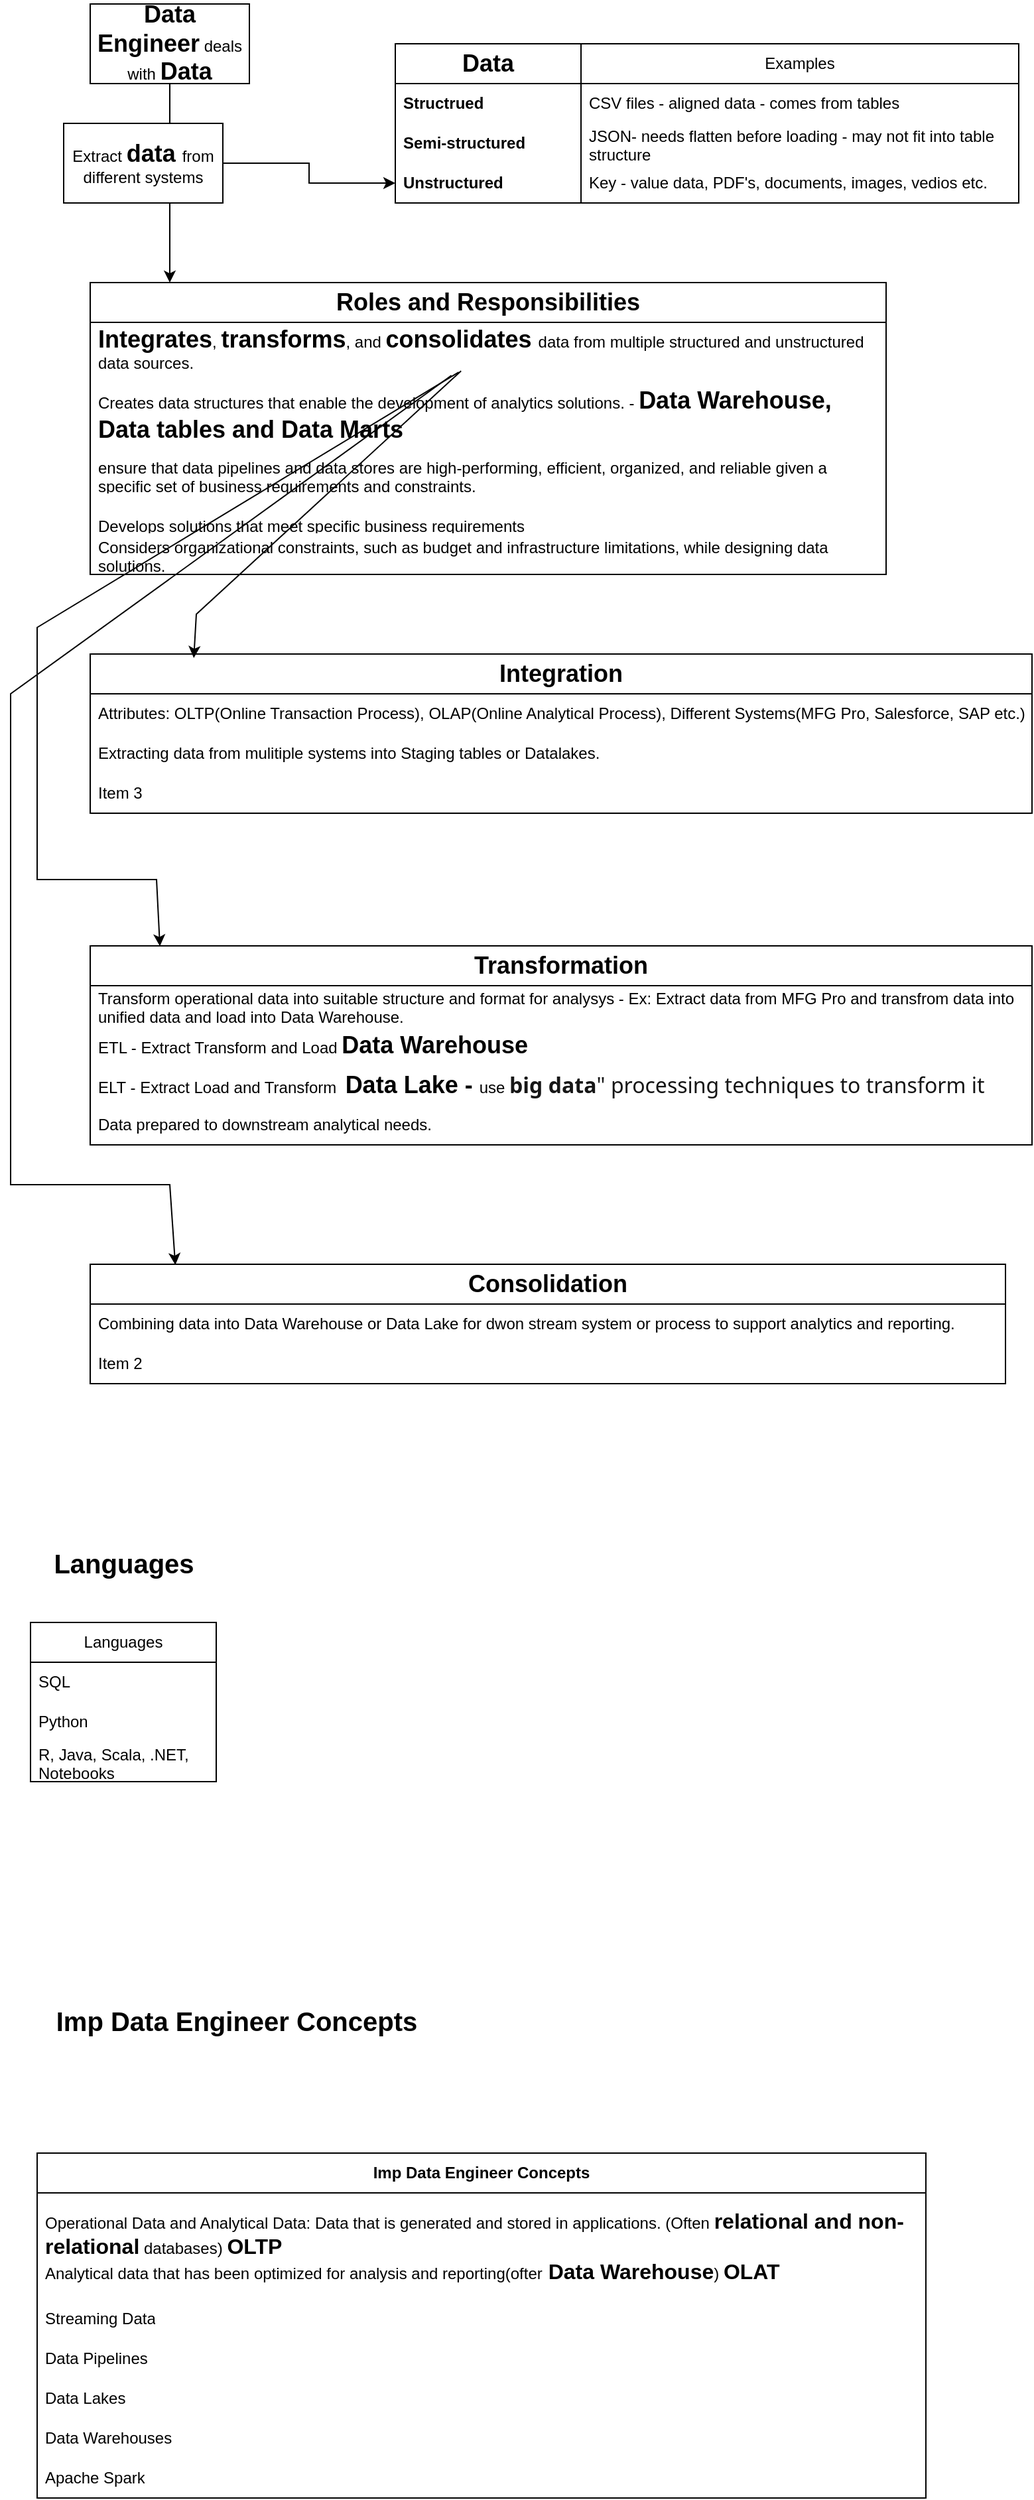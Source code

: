 <mxfile version="24.8.4">
  <diagram name="Page-1" id="YhIZirmxtG8EMKiJ8WyT">
    <mxGraphModel dx="1361" dy="699" grid="1" gridSize="10" guides="1" tooltips="1" connect="1" arrows="1" fold="1" page="1" pageScale="1" pageWidth="827" pageHeight="1169" math="0" shadow="0">
      <root>
        <mxCell id="0" />
        <mxCell id="1" parent="0" />
        <mxCell id="YhDnHm-8JCX_9w6hxJCG-3" value="" style="edgeStyle=orthogonalEdgeStyle;rounded=0;orthogonalLoop=1;jettySize=auto;html=1;" edge="1" parent="1" source="YhDnHm-8JCX_9w6hxJCG-1">
          <mxGeometry relative="1" as="geometry">
            <mxPoint x="140" y="270" as="targetPoint" />
          </mxGeometry>
        </mxCell>
        <mxCell id="YhDnHm-8JCX_9w6hxJCG-1" value="&lt;b&gt;&lt;font style=&quot;font-size: 18px;&quot;&gt;Data Engineer&lt;/font&gt;&lt;/b&gt; deals with &lt;b&gt;&lt;font style=&quot;font-size: 18px;&quot;&gt;Data&lt;/font&gt;&lt;/b&gt;" style="whiteSpace=wrap;html=1;" vertex="1" parent="1">
          <mxGeometry x="80" y="60" width="120" height="60" as="geometry" />
        </mxCell>
        <mxCell id="YhDnHm-8JCX_9w6hxJCG-4" value="&lt;b&gt;&lt;font style=&quot;font-size: 18px;&quot;&gt;Roles and Responsibilities&lt;/font&gt;&lt;/b&gt;" style="swimlane;fontStyle=0;childLayout=stackLayout;horizontal=1;startSize=30;horizontalStack=0;resizeParent=1;resizeParentMax=0;resizeLast=0;collapsible=1;marginBottom=0;whiteSpace=wrap;html=1;" vertex="1" parent="1">
          <mxGeometry x="80" y="270" width="600" height="220" as="geometry" />
        </mxCell>
        <mxCell id="YhDnHm-8JCX_9w6hxJCG-5" value="&lt;b&gt;&lt;font style=&quot;font-size: 18px;&quot;&gt;Integrates&lt;/font&gt;&lt;/b&gt;, &lt;b&gt;&lt;font style=&quot;font-size: 18px;&quot;&gt;transforms&lt;/font&gt;&lt;/b&gt;, and &lt;b&gt;&lt;font style=&quot;font-size: 18px;&quot;&gt;consolidates &lt;/font&gt;&lt;/b&gt;data from multiple structured and unstructured data sources." style="text;strokeColor=none;fillColor=none;align=left;verticalAlign=middle;spacingLeft=4;spacingRight=4;overflow=hidden;points=[[0,0.5],[1,0.5]];portConstraint=eastwest;rotatable=0;whiteSpace=wrap;html=1;" vertex="1" parent="YhDnHm-8JCX_9w6hxJCG-4">
          <mxGeometry y="30" width="600" height="40" as="geometry" />
        </mxCell>
        <mxCell id="YhDnHm-8JCX_9w6hxJCG-6" value="Creates data structures that enable the development of analytics solutions. - &lt;b&gt;&lt;font style=&quot;font-size: 18px;&quot;&gt;Data Warehouse, Data tables and Data Marts&lt;/font&gt;&lt;/b&gt;" style="text;strokeColor=none;fillColor=none;align=left;verticalAlign=middle;spacingLeft=4;spacingRight=4;overflow=hidden;points=[[0,0.5],[1,0.5]];portConstraint=eastwest;rotatable=0;whiteSpace=wrap;html=1;" vertex="1" parent="YhDnHm-8JCX_9w6hxJCG-4">
          <mxGeometry y="70" width="600" height="60" as="geometry" />
        </mxCell>
        <mxCell id="YhDnHm-8JCX_9w6hxJCG-7" value="ensure that data pipelines and data stores are high-performing, efficient, organized, and reliable&amp;nbsp;given a specific set of business requirements and constraints." style="text;strokeColor=none;fillColor=none;align=left;verticalAlign=middle;spacingLeft=4;spacingRight=4;overflow=hidden;points=[[0,0.5],[1,0.5]];portConstraint=eastwest;rotatable=0;whiteSpace=wrap;html=1;" vertex="1" parent="YhDnHm-8JCX_9w6hxJCG-4">
          <mxGeometry y="130" width="600" height="30" as="geometry" />
        </mxCell>
        <mxCell id="YhDnHm-8JCX_9w6hxJCG-8" value="&#xa;Develops solutions that meet specific business requirements&#xa;&#xa;" style="text;strokeColor=none;fillColor=none;align=left;verticalAlign=middle;spacingLeft=4;spacingRight=4;overflow=hidden;points=[[0,0.5],[1,0.5]];portConstraint=eastwest;rotatable=0;whiteSpace=wrap;html=1;" vertex="1" parent="YhDnHm-8JCX_9w6hxJCG-4">
          <mxGeometry y="160" width="600" height="30" as="geometry" />
        </mxCell>
        <mxCell id="YhDnHm-8JCX_9w6hxJCG-9" value="Considers organizational constraints, such as budget and infrastructure limitations, while designing data solutions." style="text;strokeColor=none;fillColor=none;align=left;verticalAlign=middle;spacingLeft=4;spacingRight=4;overflow=hidden;points=[[0,0.5],[1,0.5]];portConstraint=eastwest;rotatable=0;whiteSpace=wrap;html=1;" vertex="1" parent="YhDnHm-8JCX_9w6hxJCG-4">
          <mxGeometry y="190" width="600" height="30" as="geometry" />
        </mxCell>
        <mxCell id="YhDnHm-8JCX_9w6hxJCG-19" value="" style="edgeStyle=orthogonalEdgeStyle;rounded=0;orthogonalLoop=1;jettySize=auto;html=1;" edge="1" parent="1" source="YhDnHm-8JCX_9w6hxJCG-12" target="YhDnHm-8JCX_9w6hxJCG-18">
          <mxGeometry relative="1" as="geometry" />
        </mxCell>
        <mxCell id="YhDnHm-8JCX_9w6hxJCG-12" value="&lt;span style=&quot;text-wrap-mode: nowrap;&quot;&gt;Extract&amp;nbsp;&lt;/span&gt;&lt;b style=&quot;text-wrap-mode: nowrap;&quot;&gt;&lt;font style=&quot;font-size: 18px;&quot;&gt;data&amp;nbsp;&lt;/font&gt;&lt;/b&gt;&lt;span style=&quot;text-wrap-mode: nowrap;&quot;&gt;from different systems&lt;/span&gt;" style="whiteSpace=wrap;html=1;" vertex="1" parent="1">
          <mxGeometry x="60" y="150" width="120" height="60" as="geometry" />
        </mxCell>
        <mxCell id="YhDnHm-8JCX_9w6hxJCG-15" value="&lt;b&gt;&lt;font style=&quot;font-size: 18px;&quot;&gt;Data&lt;/font&gt;&lt;/b&gt;" style="swimlane;fontStyle=0;childLayout=stackLayout;horizontal=1;startSize=30;horizontalStack=0;resizeParent=1;resizeParentMax=0;resizeLast=0;collapsible=1;marginBottom=0;whiteSpace=wrap;html=1;" vertex="1" parent="1">
          <mxGeometry x="310" y="90" width="140" height="120" as="geometry" />
        </mxCell>
        <mxCell id="YhDnHm-8JCX_9w6hxJCG-16" value="&lt;b&gt;Structrued&lt;/b&gt;" style="text;strokeColor=none;fillColor=none;align=left;verticalAlign=middle;spacingLeft=4;spacingRight=4;overflow=hidden;points=[[0,0.5],[1,0.5]];portConstraint=eastwest;rotatable=0;whiteSpace=wrap;html=1;" vertex="1" parent="YhDnHm-8JCX_9w6hxJCG-15">
          <mxGeometry y="30" width="140" height="30" as="geometry" />
        </mxCell>
        <mxCell id="YhDnHm-8JCX_9w6hxJCG-17" value="&lt;b&gt;Semi-structured&amp;nbsp;&lt;/b&gt;" style="text;strokeColor=none;fillColor=none;align=left;verticalAlign=middle;spacingLeft=4;spacingRight=4;overflow=hidden;points=[[0,0.5],[1,0.5]];portConstraint=eastwest;rotatable=0;whiteSpace=wrap;html=1;" vertex="1" parent="YhDnHm-8JCX_9w6hxJCG-15">
          <mxGeometry y="60" width="140" height="30" as="geometry" />
        </mxCell>
        <mxCell id="YhDnHm-8JCX_9w6hxJCG-18" value="&lt;b&gt;Unstructured&amp;nbsp;&lt;/b&gt;" style="text;strokeColor=none;fillColor=none;align=left;verticalAlign=middle;spacingLeft=4;spacingRight=4;overflow=hidden;points=[[0,0.5],[1,0.5]];portConstraint=eastwest;rotatable=0;whiteSpace=wrap;html=1;" vertex="1" parent="YhDnHm-8JCX_9w6hxJCG-15">
          <mxGeometry y="90" width="140" height="30" as="geometry" />
        </mxCell>
        <mxCell id="YhDnHm-8JCX_9w6hxJCG-20" value="Examples" style="swimlane;fontStyle=0;childLayout=stackLayout;horizontal=1;startSize=30;horizontalStack=0;resizeParent=1;resizeParentMax=0;resizeLast=0;collapsible=1;marginBottom=0;whiteSpace=wrap;html=1;" vertex="1" parent="1">
          <mxGeometry x="450" y="90" width="330" height="120" as="geometry" />
        </mxCell>
        <mxCell id="YhDnHm-8JCX_9w6hxJCG-21" value="CSV files - aligned data - comes from tables&amp;nbsp;" style="text;strokeColor=none;fillColor=none;align=left;verticalAlign=middle;spacingLeft=4;spacingRight=4;overflow=hidden;points=[[0,0.5],[1,0.5]];portConstraint=eastwest;rotatable=0;whiteSpace=wrap;html=1;" vertex="1" parent="YhDnHm-8JCX_9w6hxJCG-20">
          <mxGeometry y="30" width="330" height="30" as="geometry" />
        </mxCell>
        <mxCell id="YhDnHm-8JCX_9w6hxJCG-22" value="JSON- needs flatten before loading - may not fit into table structure" style="text;strokeColor=none;fillColor=none;align=left;verticalAlign=middle;spacingLeft=4;spacingRight=4;overflow=hidden;points=[[0,0.5],[1,0.5]];portConstraint=eastwest;rotatable=0;whiteSpace=wrap;html=1;" vertex="1" parent="YhDnHm-8JCX_9w6hxJCG-20">
          <mxGeometry y="60" width="330" height="30" as="geometry" />
        </mxCell>
        <mxCell id="YhDnHm-8JCX_9w6hxJCG-23" value="Key - value data, PDF&#39;s, documents, images, vedios etc." style="text;strokeColor=none;fillColor=none;align=left;verticalAlign=middle;spacingLeft=4;spacingRight=4;overflow=hidden;points=[[0,0.5],[1,0.5]];portConstraint=eastwest;rotatable=0;whiteSpace=wrap;html=1;" vertex="1" parent="YhDnHm-8JCX_9w6hxJCG-20">
          <mxGeometry y="90" width="330" height="30" as="geometry" />
        </mxCell>
        <mxCell id="YhDnHm-8JCX_9w6hxJCG-26" value="&lt;b&gt;&lt;font style=&quot;font-size: 18px;&quot;&gt;Integration&lt;/font&gt;&lt;/b&gt;" style="swimlane;fontStyle=0;childLayout=stackLayout;horizontal=1;startSize=30;horizontalStack=0;resizeParent=1;resizeParentMax=0;resizeLast=0;collapsible=1;marginBottom=0;whiteSpace=wrap;html=1;" vertex="1" parent="1">
          <mxGeometry x="80" y="550" width="710" height="120" as="geometry" />
        </mxCell>
        <mxCell id="YhDnHm-8JCX_9w6hxJCG-27" value="Attributes: OLTP(Online Transaction Process), OLAP(Online Analytical Process), Different Systems(MFG Pro, Salesforce, SAP etc.)" style="text;strokeColor=none;fillColor=none;align=left;verticalAlign=middle;spacingLeft=4;spacingRight=4;overflow=hidden;points=[[0,0.5],[1,0.5]];portConstraint=eastwest;rotatable=0;whiteSpace=wrap;html=1;" vertex="1" parent="YhDnHm-8JCX_9w6hxJCG-26">
          <mxGeometry y="30" width="710" height="30" as="geometry" />
        </mxCell>
        <mxCell id="YhDnHm-8JCX_9w6hxJCG-28" value="Extracting data from mulitiple systems into Staging tables or Datalakes." style="text;strokeColor=none;fillColor=none;align=left;verticalAlign=middle;spacingLeft=4;spacingRight=4;overflow=hidden;points=[[0,0.5],[1,0.5]];portConstraint=eastwest;rotatable=0;whiteSpace=wrap;html=1;" vertex="1" parent="YhDnHm-8JCX_9w6hxJCG-26">
          <mxGeometry y="60" width="710" height="30" as="geometry" />
        </mxCell>
        <mxCell id="YhDnHm-8JCX_9w6hxJCG-29" value="Item 3" style="text;strokeColor=none;fillColor=none;align=left;verticalAlign=middle;spacingLeft=4;spacingRight=4;overflow=hidden;points=[[0,0.5],[1,0.5]];portConstraint=eastwest;rotatable=0;whiteSpace=wrap;html=1;" vertex="1" parent="YhDnHm-8JCX_9w6hxJCG-26">
          <mxGeometry y="90" width="710" height="30" as="geometry" />
        </mxCell>
        <mxCell id="YhDnHm-8JCX_9w6hxJCG-31" value="" style="endArrow=classic;html=1;rounded=0;entryX=0.11;entryY=0.025;entryDx=0;entryDy=0;entryPerimeter=0;exitX=0.466;exitY=0.916;exitDx=0;exitDy=0;exitPerimeter=0;" edge="1" parent="1" source="YhDnHm-8JCX_9w6hxJCG-5" target="YhDnHm-8JCX_9w6hxJCG-26">
          <mxGeometry width="50" height="50" relative="1" as="geometry">
            <mxPoint x="390" y="410" as="sourcePoint" />
            <mxPoint x="440" y="360" as="targetPoint" />
            <Array as="points">
              <mxPoint x="160" y="520" />
            </Array>
          </mxGeometry>
        </mxCell>
        <mxCell id="YhDnHm-8JCX_9w6hxJCG-32" value="" style="endArrow=classic;html=1;rounded=0;exitX=0.463;exitY=0.94;exitDx=0;exitDy=0;exitPerimeter=0;entryX=0.074;entryY=0.002;entryDx=0;entryDy=0;entryPerimeter=0;" edge="1" parent="1" source="YhDnHm-8JCX_9w6hxJCG-5" target="YhDnHm-8JCX_9w6hxJCG-34">
          <mxGeometry width="50" height="50" relative="1" as="geometry">
            <mxPoint x="359" y="503" as="sourcePoint" />
            <mxPoint x="130" y="730" as="targetPoint" />
            <Array as="points">
              <mxPoint x="40" y="530" />
              <mxPoint x="40" y="720" />
              <mxPoint x="130" y="720" />
            </Array>
          </mxGeometry>
        </mxCell>
        <mxCell id="YhDnHm-8JCX_9w6hxJCG-33" value="" style="endArrow=classic;html=1;rounded=0;entryX=0.093;entryY=0.006;entryDx=0;entryDy=0;entryPerimeter=0;" edge="1" parent="1" source="YhDnHm-8JCX_9w6hxJCG-5" target="YhDnHm-8JCX_9w6hxJCG-38">
          <mxGeometry width="50" height="50" relative="1" as="geometry">
            <mxPoint x="360" y="390" as="sourcePoint" />
            <mxPoint x="142.72" y="1057.6" as="targetPoint" />
            <Array as="points">
              <mxPoint x="20" y="580" />
              <mxPoint x="20" y="950" />
              <mxPoint x="140" y="950" />
            </Array>
          </mxGeometry>
        </mxCell>
        <mxCell id="YhDnHm-8JCX_9w6hxJCG-34" value="&lt;b&gt;&lt;font style=&quot;font-size: 18px;&quot;&gt;Transformation&lt;/font&gt;&lt;/b&gt;" style="swimlane;fontStyle=0;childLayout=stackLayout;horizontal=1;startSize=30;horizontalStack=0;resizeParent=1;resizeParentMax=0;resizeLast=0;collapsible=1;marginBottom=0;whiteSpace=wrap;html=1;" vertex="1" parent="1">
          <mxGeometry x="80" y="770" width="710" height="150" as="geometry" />
        </mxCell>
        <mxCell id="YhDnHm-8JCX_9w6hxJCG-35" value="Transform operational data into suitable structure and format for analysys - Ex: Extract data from MFG Pro and transfrom data into unified data and load into Data Warehouse." style="text;strokeColor=none;fillColor=none;align=left;verticalAlign=middle;spacingLeft=4;spacingRight=4;overflow=hidden;points=[[0,0.5],[1,0.5]];portConstraint=eastwest;rotatable=0;whiteSpace=wrap;html=1;" vertex="1" parent="YhDnHm-8JCX_9w6hxJCG-34">
          <mxGeometry y="30" width="710" height="30" as="geometry" />
        </mxCell>
        <mxCell id="YhDnHm-8JCX_9w6hxJCG-36" value="ETL - Extract Transform and Load &lt;b&gt;&lt;font style=&quot;font-size: 18px;&quot;&gt;Data Warehouse&lt;/font&gt;&lt;/b&gt;" style="text;strokeColor=none;fillColor=none;align=left;verticalAlign=middle;spacingLeft=4;spacingRight=4;overflow=hidden;points=[[0,0.5],[1,0.5]];portConstraint=eastwest;rotatable=0;whiteSpace=wrap;html=1;" vertex="1" parent="YhDnHm-8JCX_9w6hxJCG-34">
          <mxGeometry y="60" width="710" height="30" as="geometry" />
        </mxCell>
        <mxCell id="YhDnHm-8JCX_9w6hxJCG-37" value="ELT - Extract Load and Transform&amp;nbsp; &lt;font style=&quot;&quot;&gt;&lt;b style=&quot;font-size: 18px;&quot;&gt;Data Lake - &lt;/b&gt;&lt;font style=&quot;font-size: 12px;&quot;&gt;use&amp;nbsp;&lt;/font&gt;&lt;/font&gt;&lt;span style=&quot;color: rgb(22, 22, 22); font-family: &amp;quot;Segoe UI&amp;quot;, SegoeUI, &amp;quot;Helvetica Neue&amp;quot;, Helvetica, Arial, sans-serif; font-size: 16px; background-color: rgb(255, 255, 255);&quot;&gt;&lt;b&gt;big data&lt;/b&gt;&quot; processing techniques to transform it&lt;/span&gt;" style="text;strokeColor=none;fillColor=none;align=left;verticalAlign=middle;spacingLeft=4;spacingRight=4;overflow=hidden;points=[[0,0.5],[1,0.5]];portConstraint=eastwest;rotatable=0;whiteSpace=wrap;html=1;" vertex="1" parent="YhDnHm-8JCX_9w6hxJCG-34">
          <mxGeometry y="90" width="710" height="30" as="geometry" />
        </mxCell>
        <mxCell id="YhDnHm-8JCX_9w6hxJCG-42" value="Data prepared to downstream analytical needs." style="text;strokeColor=none;fillColor=none;align=left;verticalAlign=middle;spacingLeft=4;spacingRight=4;overflow=hidden;points=[[0,0.5],[1,0.5]];portConstraint=eastwest;rotatable=0;whiteSpace=wrap;html=1;" vertex="1" parent="YhDnHm-8JCX_9w6hxJCG-34">
          <mxGeometry y="120" width="710" height="30" as="geometry" />
        </mxCell>
        <mxCell id="YhDnHm-8JCX_9w6hxJCG-38" value="&lt;b&gt;&lt;font style=&quot;font-size: 18px;&quot;&gt;Consolidation&lt;/font&gt;&lt;/b&gt;" style="swimlane;fontStyle=0;childLayout=stackLayout;horizontal=1;startSize=30;horizontalStack=0;resizeParent=1;resizeParentMax=0;resizeLast=0;collapsible=1;marginBottom=0;whiteSpace=wrap;html=1;" vertex="1" parent="1">
          <mxGeometry x="80" y="1010" width="690" height="90" as="geometry" />
        </mxCell>
        <mxCell id="YhDnHm-8JCX_9w6hxJCG-39" value="Combining data into Data Warehouse or Data Lake for dwon stream system or process to support analytics and reporting." style="text;strokeColor=none;fillColor=none;align=left;verticalAlign=middle;spacingLeft=4;spacingRight=4;overflow=hidden;points=[[0,0.5],[1,0.5]];portConstraint=eastwest;rotatable=0;whiteSpace=wrap;html=1;" vertex="1" parent="YhDnHm-8JCX_9w6hxJCG-38">
          <mxGeometry y="30" width="690" height="30" as="geometry" />
        </mxCell>
        <mxCell id="YhDnHm-8JCX_9w6hxJCG-40" value="Item 2" style="text;strokeColor=none;fillColor=none;align=left;verticalAlign=middle;spacingLeft=4;spacingRight=4;overflow=hidden;points=[[0,0.5],[1,0.5]];portConstraint=eastwest;rotatable=0;whiteSpace=wrap;html=1;" vertex="1" parent="YhDnHm-8JCX_9w6hxJCG-38">
          <mxGeometry y="60" width="690" height="30" as="geometry" />
        </mxCell>
        <mxCell id="YhDnHm-8JCX_9w6hxJCG-43" value="&lt;b&gt;&lt;font style=&quot;font-size: 20px;&quot;&gt;Languages&lt;/font&gt;&lt;/b&gt;" style="text;html=1;align=center;verticalAlign=middle;resizable=0;points=[];autosize=1;strokeColor=none;fillColor=none;" vertex="1" parent="1">
          <mxGeometry x="40" y="1215" width="130" height="40" as="geometry" />
        </mxCell>
        <mxCell id="YhDnHm-8JCX_9w6hxJCG-44" value="Languages" style="swimlane;fontStyle=0;childLayout=stackLayout;horizontal=1;startSize=30;horizontalStack=0;resizeParent=1;resizeParentMax=0;resizeLast=0;collapsible=1;marginBottom=0;whiteSpace=wrap;html=1;" vertex="1" parent="1">
          <mxGeometry x="35" y="1280" width="140" height="120" as="geometry" />
        </mxCell>
        <mxCell id="YhDnHm-8JCX_9w6hxJCG-45" value="SQL" style="text;strokeColor=none;fillColor=none;align=left;verticalAlign=middle;spacingLeft=4;spacingRight=4;overflow=hidden;points=[[0,0.5],[1,0.5]];portConstraint=eastwest;rotatable=0;whiteSpace=wrap;html=1;" vertex="1" parent="YhDnHm-8JCX_9w6hxJCG-44">
          <mxGeometry y="30" width="140" height="30" as="geometry" />
        </mxCell>
        <mxCell id="YhDnHm-8JCX_9w6hxJCG-46" value="Python" style="text;strokeColor=none;fillColor=none;align=left;verticalAlign=middle;spacingLeft=4;spacingRight=4;overflow=hidden;points=[[0,0.5],[1,0.5]];portConstraint=eastwest;rotatable=0;whiteSpace=wrap;html=1;" vertex="1" parent="YhDnHm-8JCX_9w6hxJCG-44">
          <mxGeometry y="60" width="140" height="30" as="geometry" />
        </mxCell>
        <mxCell id="YhDnHm-8JCX_9w6hxJCG-47" value="R, Java, Scala, .NET, Notebooks&amp;nbsp;" style="text;strokeColor=none;fillColor=none;align=left;verticalAlign=middle;spacingLeft=4;spacingRight=4;overflow=hidden;points=[[0,0.5],[1,0.5]];portConstraint=eastwest;rotatable=0;whiteSpace=wrap;html=1;" vertex="1" parent="YhDnHm-8JCX_9w6hxJCG-44">
          <mxGeometry y="90" width="140" height="30" as="geometry" />
        </mxCell>
        <mxCell id="YhDnHm-8JCX_9w6hxJCG-48" value="&lt;b&gt;Imp Data Engineer Concepts&lt;/b&gt;" style="swimlane;fontStyle=0;childLayout=stackLayout;horizontal=1;startSize=30;horizontalStack=0;resizeParent=1;resizeParentMax=0;resizeLast=0;collapsible=1;marginBottom=0;whiteSpace=wrap;html=1;" vertex="1" parent="1">
          <mxGeometry x="40" y="1680" width="670" height="260" as="geometry" />
        </mxCell>
        <mxCell id="YhDnHm-8JCX_9w6hxJCG-49" value="Operational Data and Analytical Data: Data that is generated and stored in applications. (Often &lt;b&gt;&lt;font style=&quot;font-size: 16px;&quot;&gt;relational and non-relational&lt;/font&gt;&lt;/b&gt; databases) &lt;b&gt;&lt;font style=&quot;font-size: 16px;&quot;&gt;OLTP&lt;/font&gt;&lt;/b&gt;&lt;br&gt;Analytical data that has been optimized for analysis and reporting(ofter&lt;b&gt;&lt;font style=&quot;font-size: 16px;&quot;&gt; Data Warehouse&lt;/font&gt;&lt;/b&gt;) &lt;b&gt;&lt;font style=&quot;font-size: 16px;&quot;&gt;OLAT&lt;/font&gt;&lt;/b&gt;" style="text;strokeColor=none;fillColor=none;align=left;verticalAlign=middle;spacingLeft=4;spacingRight=4;overflow=hidden;points=[[0,0.5],[1,0.5]];portConstraint=eastwest;rotatable=0;whiteSpace=wrap;html=1;" vertex="1" parent="YhDnHm-8JCX_9w6hxJCG-48">
          <mxGeometry y="30" width="670" height="80" as="geometry" />
        </mxCell>
        <mxCell id="YhDnHm-8JCX_9w6hxJCG-50" value="Streaming Data" style="text;strokeColor=none;fillColor=none;align=left;verticalAlign=middle;spacingLeft=4;spacingRight=4;overflow=hidden;points=[[0,0.5],[1,0.5]];portConstraint=eastwest;rotatable=0;whiteSpace=wrap;html=1;" vertex="1" parent="YhDnHm-8JCX_9w6hxJCG-48">
          <mxGeometry y="110" width="670" height="30" as="geometry" />
        </mxCell>
        <mxCell id="YhDnHm-8JCX_9w6hxJCG-51" value="Data Pipelines" style="text;strokeColor=none;fillColor=none;align=left;verticalAlign=middle;spacingLeft=4;spacingRight=4;overflow=hidden;points=[[0,0.5],[1,0.5]];portConstraint=eastwest;rotatable=0;whiteSpace=wrap;html=1;" vertex="1" parent="YhDnHm-8JCX_9w6hxJCG-48">
          <mxGeometry y="140" width="670" height="30" as="geometry" />
        </mxCell>
        <mxCell id="YhDnHm-8JCX_9w6hxJCG-54" value="Data Lakes" style="text;strokeColor=none;fillColor=none;align=left;verticalAlign=middle;spacingLeft=4;spacingRight=4;overflow=hidden;points=[[0,0.5],[1,0.5]];portConstraint=eastwest;rotatable=0;whiteSpace=wrap;html=1;" vertex="1" parent="YhDnHm-8JCX_9w6hxJCG-48">
          <mxGeometry y="170" width="670" height="30" as="geometry" />
        </mxCell>
        <mxCell id="YhDnHm-8JCX_9w6hxJCG-55" value="Data Warehouses" style="text;strokeColor=none;fillColor=none;align=left;verticalAlign=middle;spacingLeft=4;spacingRight=4;overflow=hidden;points=[[0,0.5],[1,0.5]];portConstraint=eastwest;rotatable=0;whiteSpace=wrap;html=1;" vertex="1" parent="YhDnHm-8JCX_9w6hxJCG-48">
          <mxGeometry y="200" width="670" height="30" as="geometry" />
        </mxCell>
        <mxCell id="YhDnHm-8JCX_9w6hxJCG-56" value="Apache Spark" style="text;strokeColor=none;fillColor=none;align=left;verticalAlign=middle;spacingLeft=4;spacingRight=4;overflow=hidden;points=[[0,0.5],[1,0.5]];portConstraint=eastwest;rotatable=0;whiteSpace=wrap;html=1;" vertex="1" parent="YhDnHm-8JCX_9w6hxJCG-48">
          <mxGeometry y="230" width="670" height="30" as="geometry" />
        </mxCell>
        <mxCell id="YhDnHm-8JCX_9w6hxJCG-53" value="&lt;b&gt;&lt;font style=&quot;font-size: 20px;&quot;&gt;Imp Data Engineer Concepts&lt;/font&gt;&lt;/b&gt;" style="text;html=1;align=center;verticalAlign=middle;resizable=0;points=[];autosize=1;strokeColor=none;fillColor=none;" vertex="1" parent="1">
          <mxGeometry x="40" y="1560" width="300" height="40" as="geometry" />
        </mxCell>
      </root>
    </mxGraphModel>
  </diagram>
</mxfile>
